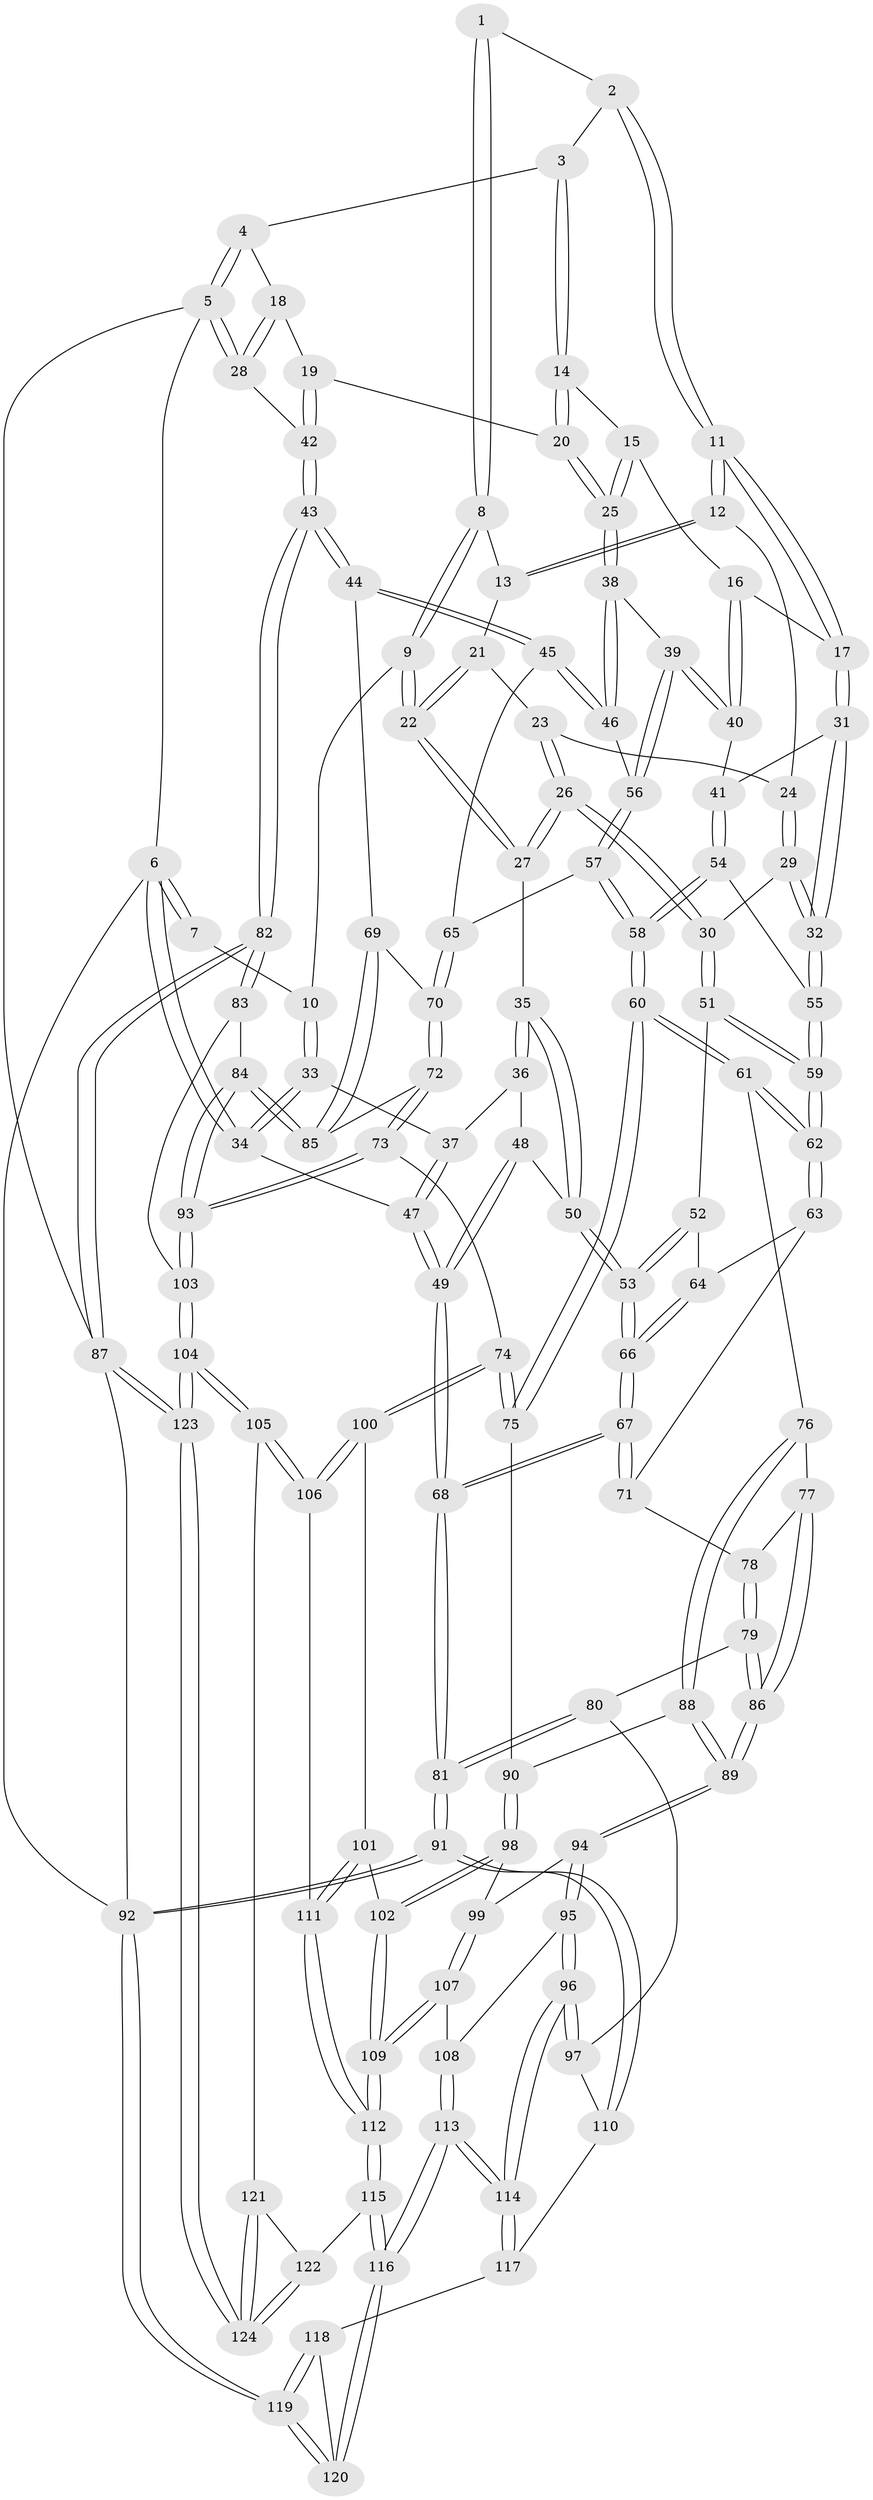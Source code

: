 // Generated by graph-tools (version 1.1) at 2025/27/03/15/25 16:27:57]
// undirected, 124 vertices, 307 edges
graph export_dot {
graph [start="1"]
  node [color=gray90,style=filled];
  1 [pos="+0.3799307335682817+0"];
  2 [pos="+0.4534277718993477+0"];
  3 [pos="+0.8131533884068953+0"];
  4 [pos="+0.8874211542008508+0"];
  5 [pos="+1+0"];
  6 [pos="+0+0"];
  7 [pos="+0.034313595381023375+0"];
  8 [pos="+0.35563669152360156+0.028050372894473274"];
  9 [pos="+0.19704659989717646+0.14373502527100301"];
  10 [pos="+0.1960973394224612+0.14352713102381262"];
  11 [pos="+0.5806343324954816+0.14119825745087708"];
  12 [pos="+0.5150643620487199+0.1509850264200051"];
  13 [pos="+0.3637499848176276+0.04337441467584707"];
  14 [pos="+0.753472181054662+0"];
  15 [pos="+0.6748595336107331+0.10349729091446644"];
  16 [pos="+0.622368404482376+0.14161440999819672"];
  17 [pos="+0.5833755787920009+0.1422428711240246"];
  18 [pos="+0.9100973250320676+0.15383073108723255"];
  19 [pos="+0.8826893802992961+0.18146918411803967"];
  20 [pos="+0.8675708752012824+0.18729271251005306"];
  21 [pos="+0.36477498127403735+0.12619180070307495"];
  22 [pos="+0.2588832065698942+0.22945815590332425"];
  23 [pos="+0.37885587683067673+0.1708247130655168"];
  24 [pos="+0.4844756724721683+0.18213156451704093"];
  25 [pos="+0.8390115120546321+0.2165320318800577"];
  26 [pos="+0.35905217123006195+0.27412372403785423"];
  27 [pos="+0.2725146538655816+0.2597503190597407"];
  28 [pos="+1+0.01515403742552564"];
  29 [pos="+0.43336273163092237+0.28485775729838425"];
  30 [pos="+0.3860233858801307+0.2930015706715173"];
  31 [pos="+0.548823585985279+0.30283301636554977"];
  32 [pos="+0.5159301084014939+0.3280834484421433"];
  33 [pos="+0.11759228137451845+0.16765868584908555"];
  34 [pos="+0+0"];
  35 [pos="+0.2683815703376448+0.26523257747504925"];
  36 [pos="+0.12972592538933955+0.27020718169686286"];
  37 [pos="+0.08658607736935246+0.22407602652568245"];
  38 [pos="+0.8187193340838893+0.27804227377877333"];
  39 [pos="+0.7221454097133481+0.29022020890888944"];
  40 [pos="+0.6917997517839578+0.2800371137970309"];
  41 [pos="+0.6452049458035851+0.31242908798619773"];
  42 [pos="+1+0.39526565626451216"];
  43 [pos="+1+0.4256827101027717"];
  44 [pos="+1+0.4375612813760469"];
  45 [pos="+0.9033116233819659+0.4104753793144743"];
  46 [pos="+0.8362511366771419+0.30762285155291036"];
  47 [pos="+0+0.4038958330282968"];
  48 [pos="+0.14197425433965521+0.2975181944620612"];
  49 [pos="+0+0.5042573804663976"];
  50 [pos="+0.20386888993348926+0.38546377243553676"];
  51 [pos="+0.3765170318650463+0.3622914710608255"];
  52 [pos="+0.30765990729272674+0.4176737095261864"];
  53 [pos="+0.19574624306095287+0.432870933622303"];
  54 [pos="+0.6251469231497534+0.4110080219653914"];
  55 [pos="+0.5198036179511205+0.3536119485999087"];
  56 [pos="+0.7103808757284386+0.4192431164548848"];
  57 [pos="+0.6981741291584422+0.4929740128196188"];
  58 [pos="+0.6702181716588821+0.5144200870550407"];
  59 [pos="+0.4683026144300081+0.48275295910778504"];
  60 [pos="+0.625531003385278+0.6029045975331048"];
  61 [pos="+0.480539470378189+0.5501223507474648"];
  62 [pos="+0.4722789475627882+0.5345353557899964"];
  63 [pos="+0.40590639929035544+0.5091259828668855"];
  64 [pos="+0.3825385817683406+0.4930722312819276"];
  65 [pos="+0.8641997581206503+0.4391589049586774"];
  66 [pos="+0.1569196942305551+0.4835239322414529"];
  67 [pos="+0.15109718782351414+0.4901231361379123"];
  68 [pos="+0+0.5727448128302817"];
  69 [pos="+0.9743103717122968+0.5460851889481287"];
  70 [pos="+0.844313776761177+0.6042430563736604"];
  71 [pos="+0.2165474651544498+0.5379609627611055"];
  72 [pos="+0.8275214428141452+0.6325470240724761"];
  73 [pos="+0.703467155022997+0.66520399095932"];
  74 [pos="+0.6499513499937948+0.6376275268203968"];
  75 [pos="+0.6285759420296149+0.6099658104735658"];
  76 [pos="+0.4411922142887423+0.5816249949782342"];
  77 [pos="+0.32458171233298866+0.6026122271997344"];
  78 [pos="+0.23064173991353454+0.5527709246138336"];
  79 [pos="+0.25699553200944697+0.7240203399110042"];
  80 [pos="+0.24153409201929477+0.7286974832706576"];
  81 [pos="+0+0.5927126934898012"];
  82 [pos="+1+0.8085199944706245"];
  83 [pos="+0.9727864399526444+0.7337662405296844"];
  84 [pos="+0.9415679368109149+0.7104375111406507"];
  85 [pos="+0.9171783398084772+0.6748519128804871"];
  86 [pos="+0.2916313192902561+0.7265545065319312"];
  87 [pos="+1+1"];
  88 [pos="+0.40201834442660384+0.6813095015426858"];
  89 [pos="+0.32167837251464854+0.7436895002669938"];
  90 [pos="+0.4646771335678738+0.7588192616111595"];
  91 [pos="+0+0.5930667837245096"];
  92 [pos="+0+1"];
  93 [pos="+0.7691970658887451+0.776979364560151"];
  94 [pos="+0.32940945402152716+0.759532266218035"];
  95 [pos="+0.3172688087965228+0.8069890187514211"];
  96 [pos="+0.20467948328165605+0.9039028806977398"];
  97 [pos="+0.20833355165222794+0.8106396848944347"];
  98 [pos="+0.459312671790835+0.7758969069393079"];
  99 [pos="+0.4104213001816167+0.7983335609334086"];
  100 [pos="+0.6201886124576488+0.7264077485893905"];
  101 [pos="+0.5512589266206345+0.8146003437039876"];
  102 [pos="+0.49734258610855653+0.8142781861533182"];
  103 [pos="+0.799461212404043+0.8828336323144708"];
  104 [pos="+0.7994420962810523+0.8910481803077103"];
  105 [pos="+0.6874013349953291+0.9104942478996985"];
  106 [pos="+0.6439238030851011+0.8900496934654317"];
  107 [pos="+0.40981845439122433+0.8296681893988981"];
  108 [pos="+0.3453080324878496+0.8728763836807356"];
  109 [pos="+0.4618607117406178+0.9409000292724048"];
  110 [pos="+0+0.6964000731893106"];
  111 [pos="+0.5742482420530756+0.8964705729945802"];
  112 [pos="+0.4675365791168768+0.9939366737428436"];
  113 [pos="+0.3096205672524525+1"];
  114 [pos="+0.20459781858238774+0.9041309535912454"];
  115 [pos="+0.395726719727561+1"];
  116 [pos="+0.31847129677832114+1"];
  117 [pos="+0.088644675286979+0.8594171657768731"];
  118 [pos="+0.07598450848256917+0.8901026927081207"];
  119 [pos="+0+1"];
  120 [pos="+0.1799268189625629+1"];
  121 [pos="+0.6798942272979221+0.9259514291708638"];
  122 [pos="+0.4315828864467777+1"];
  123 [pos="+1+1"];
  124 [pos="+0.6786601107859139+1"];
  1 -- 2;
  1 -- 8;
  1 -- 8;
  2 -- 3;
  2 -- 11;
  2 -- 11;
  3 -- 4;
  3 -- 14;
  3 -- 14;
  4 -- 5;
  4 -- 5;
  4 -- 18;
  5 -- 6;
  5 -- 28;
  5 -- 28;
  5 -- 87;
  6 -- 7;
  6 -- 7;
  6 -- 34;
  6 -- 34;
  6 -- 92;
  7 -- 10;
  8 -- 9;
  8 -- 9;
  8 -- 13;
  9 -- 10;
  9 -- 22;
  9 -- 22;
  10 -- 33;
  10 -- 33;
  11 -- 12;
  11 -- 12;
  11 -- 17;
  11 -- 17;
  12 -- 13;
  12 -- 13;
  12 -- 24;
  13 -- 21;
  14 -- 15;
  14 -- 20;
  14 -- 20;
  15 -- 16;
  15 -- 25;
  15 -- 25;
  16 -- 17;
  16 -- 40;
  16 -- 40;
  17 -- 31;
  17 -- 31;
  18 -- 19;
  18 -- 28;
  18 -- 28;
  19 -- 20;
  19 -- 42;
  19 -- 42;
  20 -- 25;
  20 -- 25;
  21 -- 22;
  21 -- 22;
  21 -- 23;
  22 -- 27;
  22 -- 27;
  23 -- 24;
  23 -- 26;
  23 -- 26;
  24 -- 29;
  24 -- 29;
  25 -- 38;
  25 -- 38;
  26 -- 27;
  26 -- 27;
  26 -- 30;
  26 -- 30;
  27 -- 35;
  28 -- 42;
  29 -- 30;
  29 -- 32;
  29 -- 32;
  30 -- 51;
  30 -- 51;
  31 -- 32;
  31 -- 32;
  31 -- 41;
  32 -- 55;
  32 -- 55;
  33 -- 34;
  33 -- 34;
  33 -- 37;
  34 -- 47;
  35 -- 36;
  35 -- 36;
  35 -- 50;
  35 -- 50;
  36 -- 37;
  36 -- 48;
  37 -- 47;
  37 -- 47;
  38 -- 39;
  38 -- 46;
  38 -- 46;
  39 -- 40;
  39 -- 40;
  39 -- 56;
  39 -- 56;
  40 -- 41;
  41 -- 54;
  41 -- 54;
  42 -- 43;
  42 -- 43;
  43 -- 44;
  43 -- 44;
  43 -- 82;
  43 -- 82;
  44 -- 45;
  44 -- 45;
  44 -- 69;
  45 -- 46;
  45 -- 46;
  45 -- 65;
  46 -- 56;
  47 -- 49;
  47 -- 49;
  48 -- 49;
  48 -- 49;
  48 -- 50;
  49 -- 68;
  49 -- 68;
  50 -- 53;
  50 -- 53;
  51 -- 52;
  51 -- 59;
  51 -- 59;
  52 -- 53;
  52 -- 53;
  52 -- 64;
  53 -- 66;
  53 -- 66;
  54 -- 55;
  54 -- 58;
  54 -- 58;
  55 -- 59;
  55 -- 59;
  56 -- 57;
  56 -- 57;
  57 -- 58;
  57 -- 58;
  57 -- 65;
  58 -- 60;
  58 -- 60;
  59 -- 62;
  59 -- 62;
  60 -- 61;
  60 -- 61;
  60 -- 75;
  60 -- 75;
  61 -- 62;
  61 -- 62;
  61 -- 76;
  62 -- 63;
  62 -- 63;
  63 -- 64;
  63 -- 71;
  64 -- 66;
  64 -- 66;
  65 -- 70;
  65 -- 70;
  66 -- 67;
  66 -- 67;
  67 -- 68;
  67 -- 68;
  67 -- 71;
  67 -- 71;
  68 -- 81;
  68 -- 81;
  69 -- 70;
  69 -- 85;
  69 -- 85;
  70 -- 72;
  70 -- 72;
  71 -- 78;
  72 -- 73;
  72 -- 73;
  72 -- 85;
  73 -- 74;
  73 -- 93;
  73 -- 93;
  74 -- 75;
  74 -- 75;
  74 -- 100;
  74 -- 100;
  75 -- 90;
  76 -- 77;
  76 -- 88;
  76 -- 88;
  77 -- 78;
  77 -- 86;
  77 -- 86;
  78 -- 79;
  78 -- 79;
  79 -- 80;
  79 -- 86;
  79 -- 86;
  80 -- 81;
  80 -- 81;
  80 -- 97;
  81 -- 91;
  81 -- 91;
  82 -- 83;
  82 -- 83;
  82 -- 87;
  82 -- 87;
  83 -- 84;
  83 -- 103;
  84 -- 85;
  84 -- 85;
  84 -- 93;
  84 -- 93;
  86 -- 89;
  86 -- 89;
  87 -- 123;
  87 -- 123;
  87 -- 92;
  88 -- 89;
  88 -- 89;
  88 -- 90;
  89 -- 94;
  89 -- 94;
  90 -- 98;
  90 -- 98;
  91 -- 92;
  91 -- 92;
  91 -- 110;
  91 -- 110;
  92 -- 119;
  92 -- 119;
  93 -- 103;
  93 -- 103;
  94 -- 95;
  94 -- 95;
  94 -- 99;
  95 -- 96;
  95 -- 96;
  95 -- 108;
  96 -- 97;
  96 -- 97;
  96 -- 114;
  96 -- 114;
  97 -- 110;
  98 -- 99;
  98 -- 102;
  98 -- 102;
  99 -- 107;
  99 -- 107;
  100 -- 101;
  100 -- 106;
  100 -- 106;
  101 -- 102;
  101 -- 111;
  101 -- 111;
  102 -- 109;
  102 -- 109;
  103 -- 104;
  103 -- 104;
  104 -- 105;
  104 -- 105;
  104 -- 123;
  104 -- 123;
  105 -- 106;
  105 -- 106;
  105 -- 121;
  106 -- 111;
  107 -- 108;
  107 -- 109;
  107 -- 109;
  108 -- 113;
  108 -- 113;
  109 -- 112;
  109 -- 112;
  110 -- 117;
  111 -- 112;
  111 -- 112;
  112 -- 115;
  112 -- 115;
  113 -- 114;
  113 -- 114;
  113 -- 116;
  113 -- 116;
  114 -- 117;
  114 -- 117;
  115 -- 116;
  115 -- 116;
  115 -- 122;
  116 -- 120;
  116 -- 120;
  117 -- 118;
  118 -- 119;
  118 -- 119;
  118 -- 120;
  119 -- 120;
  119 -- 120;
  121 -- 122;
  121 -- 124;
  121 -- 124;
  122 -- 124;
  122 -- 124;
  123 -- 124;
  123 -- 124;
}
